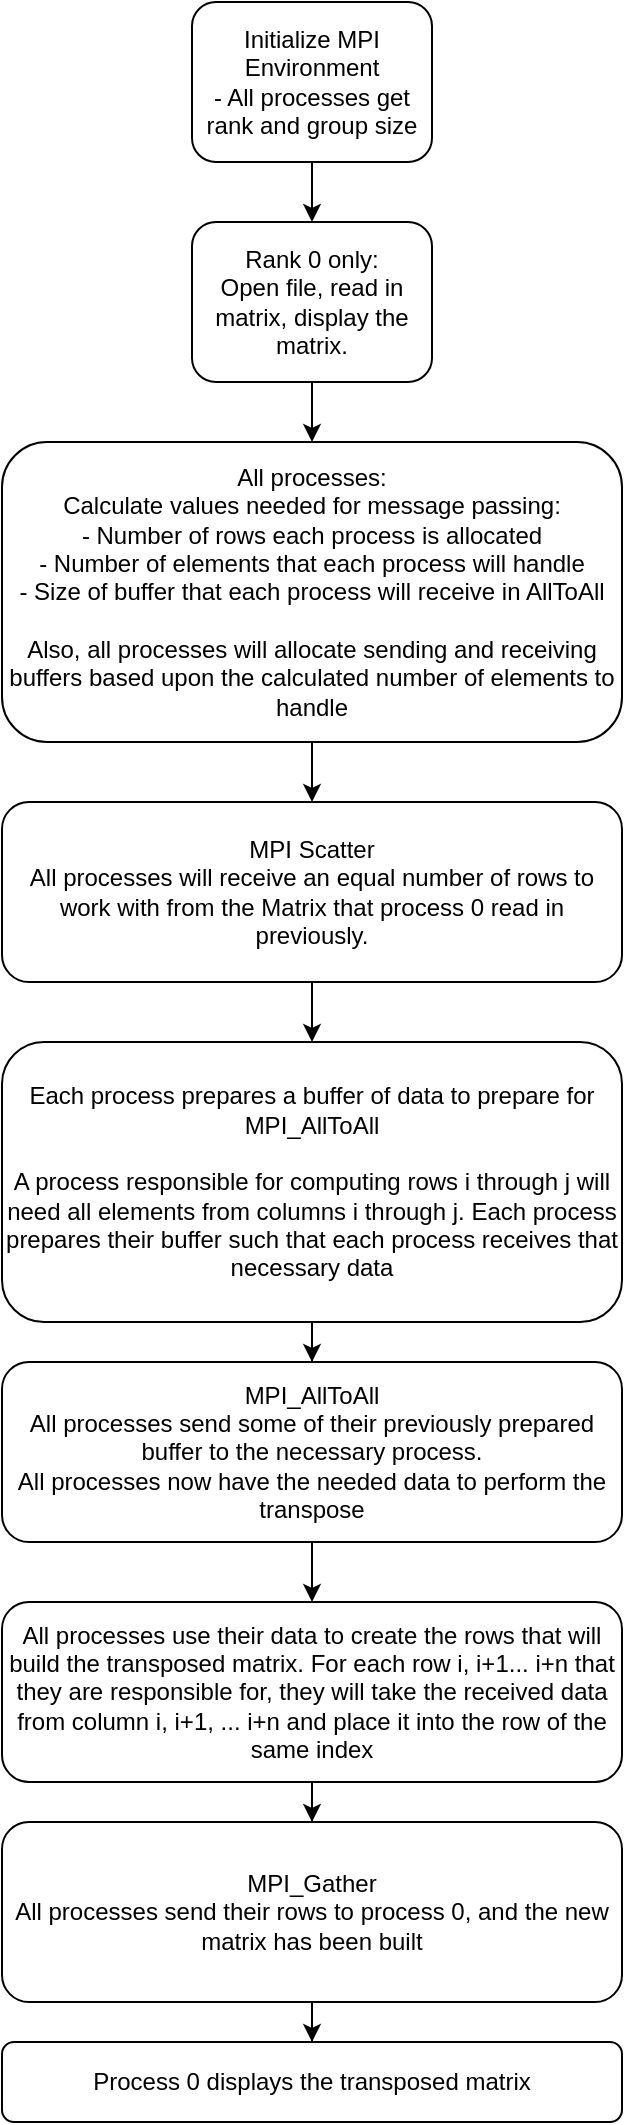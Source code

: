<mxfile version="12.7.9" type="github">
  <diagram id="NnmAsENVl6uxCmPJn87L" name="Page-1">
    <mxGraphModel dx="814" dy="759" grid="1" gridSize="10" guides="1" tooltips="1" connect="1" arrows="1" fold="1" page="1" pageScale="1" pageWidth="850" pageHeight="1100" math="0" shadow="0">
      <root>
        <mxCell id="0" />
        <mxCell id="1" parent="0" />
        <mxCell id="SckPc-ydpgjOnL1drMYz-3" value="" style="edgeStyle=orthogonalEdgeStyle;rounded=0;orthogonalLoop=1;jettySize=auto;html=1;" edge="1" parent="1" source="SckPc-ydpgjOnL1drMYz-1" target="SckPc-ydpgjOnL1drMYz-2">
          <mxGeometry relative="1" as="geometry" />
        </mxCell>
        <mxCell id="SckPc-ydpgjOnL1drMYz-1" value="&lt;div&gt;Initialize MPI Environment&lt;/div&gt;&lt;div&gt;- All processes get rank and group size&lt;br&gt;&lt;/div&gt;" style="rounded=1;whiteSpace=wrap;html=1;" vertex="1" parent="1">
          <mxGeometry x="280" y="10" width="120" height="80" as="geometry" />
        </mxCell>
        <mxCell id="SckPc-ydpgjOnL1drMYz-5" value="" style="edgeStyle=orthogonalEdgeStyle;rounded=0;orthogonalLoop=1;jettySize=auto;html=1;" edge="1" parent="1" source="SckPc-ydpgjOnL1drMYz-2" target="SckPc-ydpgjOnL1drMYz-4">
          <mxGeometry relative="1" as="geometry" />
        </mxCell>
        <mxCell id="SckPc-ydpgjOnL1drMYz-2" value="&lt;div&gt;Rank 0 only:&lt;/div&gt;&lt;div&gt;Open file, read in matrix, display the matrix.&lt;br&gt;&lt;/div&gt;" style="rounded=1;whiteSpace=wrap;html=1;" vertex="1" parent="1">
          <mxGeometry x="280" y="120" width="120" height="80" as="geometry" />
        </mxCell>
        <mxCell id="SckPc-ydpgjOnL1drMYz-7" value="" style="edgeStyle=orthogonalEdgeStyle;rounded=0;orthogonalLoop=1;jettySize=auto;html=1;" edge="1" parent="1" source="SckPc-ydpgjOnL1drMYz-4" target="SckPc-ydpgjOnL1drMYz-6">
          <mxGeometry relative="1" as="geometry" />
        </mxCell>
        <mxCell id="SckPc-ydpgjOnL1drMYz-4" value="&lt;div&gt;All processes:&lt;/div&gt;&lt;div&gt;Calculate values needed for message passing:&lt;/div&gt;&lt;div&gt;- Number of rows each process is allocated&lt;/div&gt;&lt;div&gt;- Number of elements that each process will handle&lt;/div&gt;&lt;div&gt;- Size of buffer that each process will receive in AllToAll&lt;/div&gt;&lt;div&gt;&lt;br&gt;&lt;/div&gt;&lt;div&gt;Also, all processes will allocate sending and receiving buffers based upon the calculated number of elements to handle&lt;br&gt;&lt;/div&gt;" style="rounded=1;whiteSpace=wrap;html=1;" vertex="1" parent="1">
          <mxGeometry x="185" y="230" width="310" height="150" as="geometry" />
        </mxCell>
        <mxCell id="SckPc-ydpgjOnL1drMYz-9" value="" style="edgeStyle=orthogonalEdgeStyle;rounded=0;orthogonalLoop=1;jettySize=auto;html=1;" edge="1" parent="1" source="SckPc-ydpgjOnL1drMYz-6" target="SckPc-ydpgjOnL1drMYz-8">
          <mxGeometry relative="1" as="geometry" />
        </mxCell>
        <mxCell id="SckPc-ydpgjOnL1drMYz-6" value="&lt;div&gt;MPI Scatter&lt;/div&gt;&lt;div&gt;All processes will receive an equal number of rows to work with from the Matrix that process 0 read in previously.&lt;br&gt;&lt;/div&gt;" style="rounded=1;whiteSpace=wrap;html=1;" vertex="1" parent="1">
          <mxGeometry x="185" y="410" width="310" height="90" as="geometry" />
        </mxCell>
        <mxCell id="SckPc-ydpgjOnL1drMYz-11" value="" style="edgeStyle=orthogonalEdgeStyle;rounded=0;orthogonalLoop=1;jettySize=auto;html=1;" edge="1" parent="1" source="SckPc-ydpgjOnL1drMYz-8" target="SckPc-ydpgjOnL1drMYz-10">
          <mxGeometry relative="1" as="geometry" />
        </mxCell>
        <mxCell id="SckPc-ydpgjOnL1drMYz-8" value="&lt;div&gt;Each process prepares a buffer of data to prepare for MPI_AllToAll&lt;br&gt;&lt;/div&gt;&lt;div&gt;&lt;br&gt;&lt;/div&gt;&lt;div&gt;A process responsible for computing rows i through j will need all elements from columns i through j. Each process prepares their buffer such that each process receives that necessary data&lt;br&gt;&lt;/div&gt;" style="rounded=1;whiteSpace=wrap;html=1;" vertex="1" parent="1">
          <mxGeometry x="185" y="530" width="310" height="140" as="geometry" />
        </mxCell>
        <mxCell id="SckPc-ydpgjOnL1drMYz-13" value="" style="edgeStyle=orthogonalEdgeStyle;rounded=0;orthogonalLoop=1;jettySize=auto;html=1;" edge="1" parent="1" source="SckPc-ydpgjOnL1drMYz-10" target="SckPc-ydpgjOnL1drMYz-12">
          <mxGeometry relative="1" as="geometry" />
        </mxCell>
        <mxCell id="SckPc-ydpgjOnL1drMYz-10" value="&lt;div&gt;MPI_AllToAll&lt;/div&gt;&lt;div&gt;All processes send some of their previously prepared buffer to the necessary process.&lt;/div&gt;&lt;div&gt;All processes now have the needed data to perform the transpose&lt;br&gt;&lt;/div&gt;" style="rounded=1;whiteSpace=wrap;html=1;" vertex="1" parent="1">
          <mxGeometry x="185" y="690" width="310" height="90" as="geometry" />
        </mxCell>
        <mxCell id="SckPc-ydpgjOnL1drMYz-15" value="" style="edgeStyle=orthogonalEdgeStyle;rounded=0;orthogonalLoop=1;jettySize=auto;html=1;" edge="1" parent="1" source="SckPc-ydpgjOnL1drMYz-12" target="SckPc-ydpgjOnL1drMYz-14">
          <mxGeometry relative="1" as="geometry" />
        </mxCell>
        <mxCell id="SckPc-ydpgjOnL1drMYz-12" value="All processes use their data to create the rows that will build the transposed matrix. For each row i, i+1... i+n that they are responsible for, they will take the received data from column i, i+1, ... i+n and place it into the row of the same index" style="rounded=1;whiteSpace=wrap;html=1;" vertex="1" parent="1">
          <mxGeometry x="185" y="810" width="310" height="90" as="geometry" />
        </mxCell>
        <mxCell id="SckPc-ydpgjOnL1drMYz-17" value="" style="edgeStyle=orthogonalEdgeStyle;rounded=0;orthogonalLoop=1;jettySize=auto;html=1;" edge="1" parent="1" source="SckPc-ydpgjOnL1drMYz-14" target="SckPc-ydpgjOnL1drMYz-16">
          <mxGeometry relative="1" as="geometry" />
        </mxCell>
        <mxCell id="SckPc-ydpgjOnL1drMYz-14" value="&lt;div&gt;MPI_Gather&lt;/div&gt;&lt;div&gt;All processes send their rows to process 0, and the new matrix has been built&lt;br&gt;&lt;/div&gt;" style="rounded=1;whiteSpace=wrap;html=1;" vertex="1" parent="1">
          <mxGeometry x="185" y="920" width="310" height="90" as="geometry" />
        </mxCell>
        <mxCell id="SckPc-ydpgjOnL1drMYz-16" value="Process 0 displays the transposed matrix" style="rounded=1;whiteSpace=wrap;html=1;" vertex="1" parent="1">
          <mxGeometry x="185" y="1030" width="310" height="40" as="geometry" />
        </mxCell>
      </root>
    </mxGraphModel>
  </diagram>
</mxfile>
